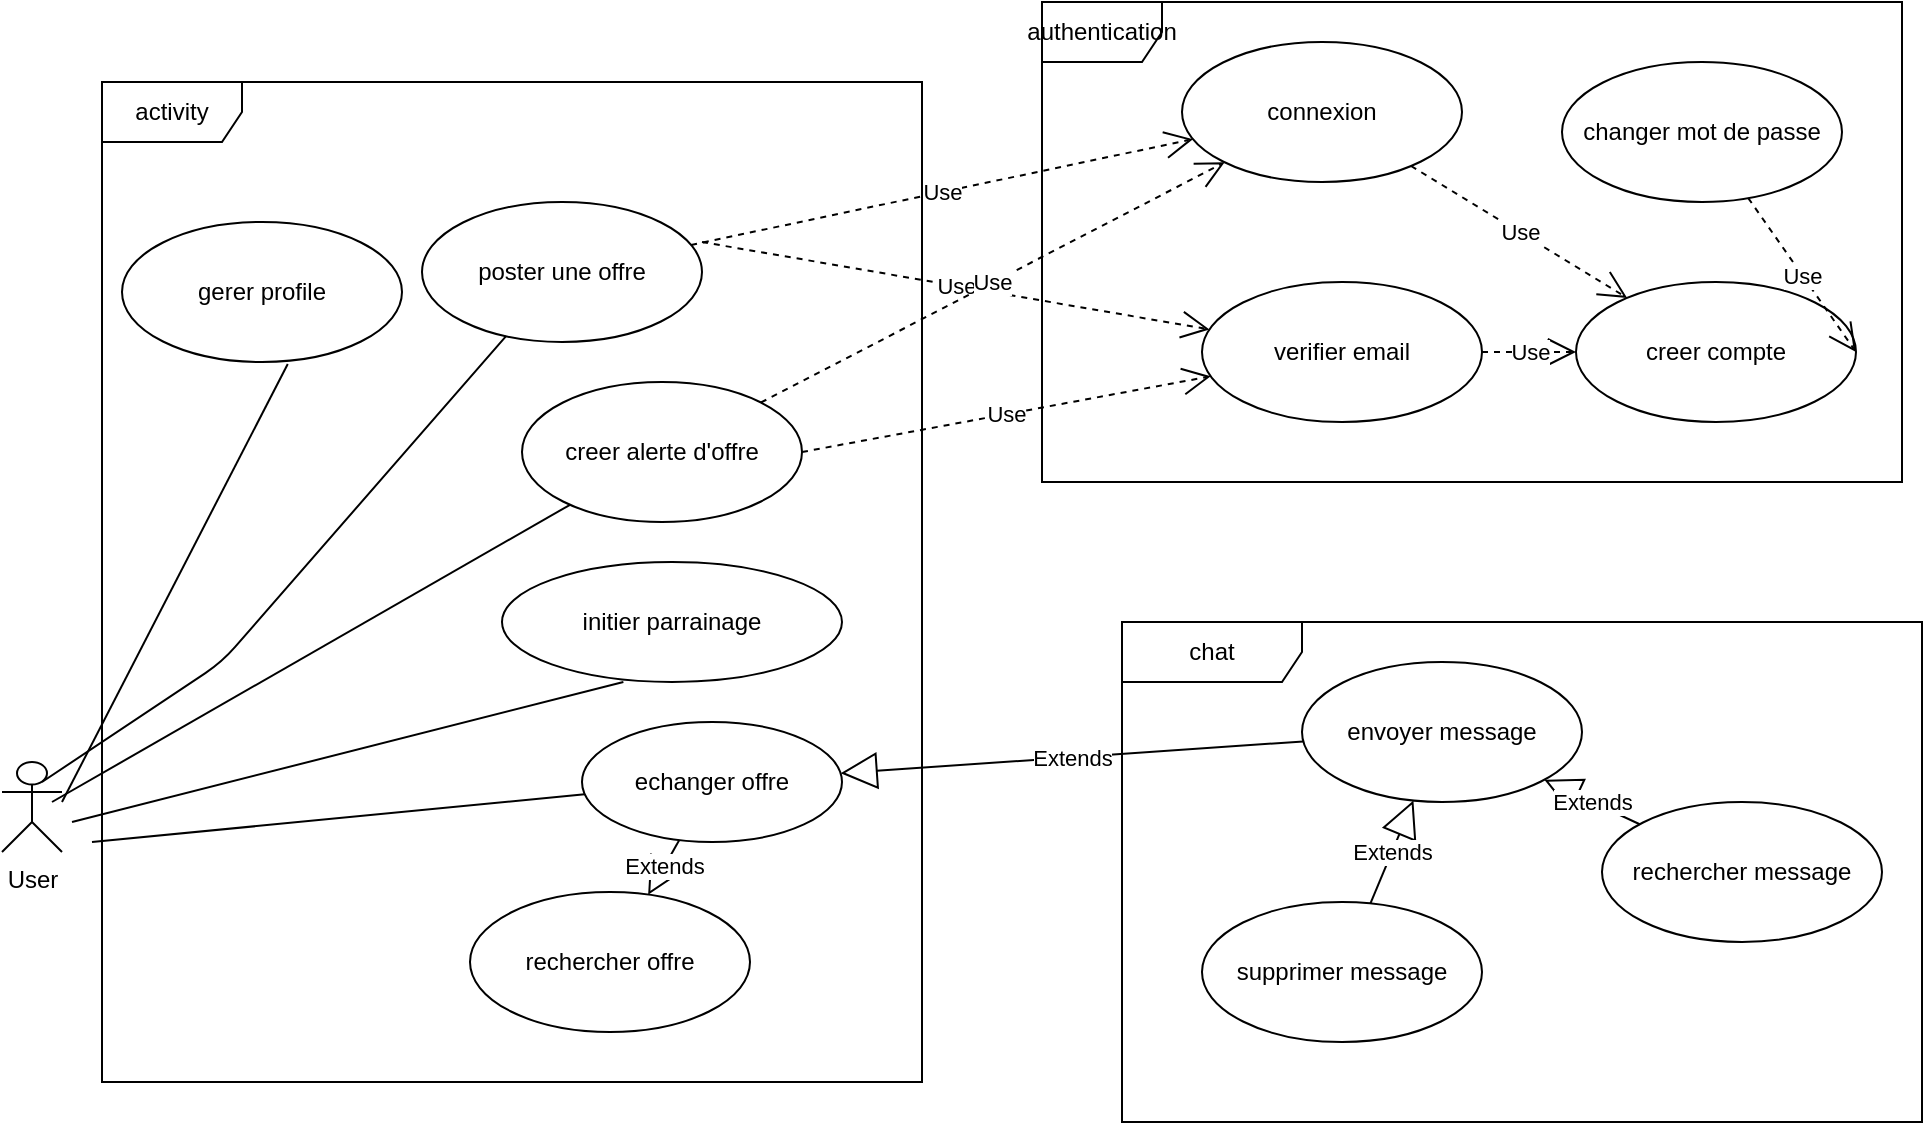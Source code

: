 <mxfile version="14.2.2" type="gitlab" pages="2">
  <diagram id="31cn8sJxo2LnZOZxLTl7" name="Page-1">
    <mxGraphModel dx="3181" dy="2397" grid="1" gridSize="10" guides="1" tooltips="1" connect="1" arrows="1" fold="1" page="1" pageScale="1" pageWidth="291" pageHeight="413" math="0" shadow="0">
      <root>
        <mxCell id="0" />
        <mxCell id="1" parent="0" />
        <mxCell id="iEsSIf3HNwrJCTN_U79i-29" value="chat" style="shape=umlFrame;whiteSpace=wrap;html=1;width=90;height=30;" parent="1" vertex="1">
          <mxGeometry x="970" y="20" width="400" height="250" as="geometry" />
        </mxCell>
        <mxCell id="iEsSIf3HNwrJCTN_U79i-30" value="authentication" style="shape=umlFrame;whiteSpace=wrap;html=1;" parent="1" vertex="1">
          <mxGeometry x="930" y="-290" width="430" height="240" as="geometry" />
        </mxCell>
        <mxCell id="iEsSIf3HNwrJCTN_U79i-31" value="activity" style="shape=umlFrame;whiteSpace=wrap;html=1;width=70;height=30;" parent="1" vertex="1">
          <mxGeometry x="460" y="-250" width="410" height="500" as="geometry" />
        </mxCell>
        <mxCell id="8GSgh4wZx7indwMNPTsy-1" value="User" style="shape=umlActor;verticalLabelPosition=bottom;verticalAlign=top;html=1;outlineConnect=0;" parent="1" vertex="1">
          <mxGeometry x="410" y="90" width="30" height="45" as="geometry" />
        </mxCell>
        <mxCell id="iEsSIf3HNwrJCTN_U79i-1" value="poster une offre" style="ellipse;whiteSpace=wrap;html=1;" parent="1" vertex="1">
          <mxGeometry x="620" y="-190" width="140" height="70" as="geometry" />
        </mxCell>
        <mxCell id="iEsSIf3HNwrJCTN_U79i-2" value="echanger offre" style="ellipse;whiteSpace=wrap;html=1;" parent="1" vertex="1">
          <mxGeometry x="700" y="70" width="130" height="60" as="geometry" />
        </mxCell>
        <mxCell id="iEsSIf3HNwrJCTN_U79i-3" value="rechercher offre" style="ellipse;whiteSpace=wrap;html=1;" parent="1" vertex="1">
          <mxGeometry x="644" y="155" width="140" height="70" as="geometry" />
        </mxCell>
        <mxCell id="iEsSIf3HNwrJCTN_U79i-4" value="Extends" style="endArrow=block;endSize=16;endFill=0;html=1;" parent="1" source="iEsSIf3HNwrJCTN_U79i-2" target="iEsSIf3HNwrJCTN_U79i-3" edge="1">
          <mxGeometry width="160" relative="1" as="geometry">
            <mxPoint x="590" y="230" as="sourcePoint" />
            <mxPoint x="750" y="230" as="targetPoint" />
          </mxGeometry>
        </mxCell>
        <mxCell id="iEsSIf3HNwrJCTN_U79i-5" value="envoyer message" style="ellipse;whiteSpace=wrap;html=1;" parent="1" vertex="1">
          <mxGeometry x="1060" y="40" width="140" height="70" as="geometry" />
        </mxCell>
        <mxCell id="iEsSIf3HNwrJCTN_U79i-6" value="supprimer message" style="ellipse;whiteSpace=wrap;html=1;" parent="1" vertex="1">
          <mxGeometry x="1010" y="160" width="140" height="70" as="geometry" />
        </mxCell>
        <mxCell id="iEsSIf3HNwrJCTN_U79i-7" value="rechercher message" style="ellipse;whiteSpace=wrap;html=1;" parent="1" vertex="1">
          <mxGeometry x="1210" y="110" width="140" height="70" as="geometry" />
        </mxCell>
        <mxCell id="iEsSIf3HNwrJCTN_U79i-8" value="Extends" style="endArrow=block;endSize=16;endFill=0;html=1;" parent="1" source="iEsSIf3HNwrJCTN_U79i-6" target="iEsSIf3HNwrJCTN_U79i-5" edge="1">
          <mxGeometry width="160" relative="1" as="geometry">
            <mxPoint x="590" y="170" as="sourcePoint" />
            <mxPoint x="750" y="170" as="targetPoint" />
          </mxGeometry>
        </mxCell>
        <mxCell id="iEsSIf3HNwrJCTN_U79i-9" value="Extends" style="endArrow=block;endSize=16;endFill=0;html=1;" parent="1" source="iEsSIf3HNwrJCTN_U79i-7" target="iEsSIf3HNwrJCTN_U79i-5" edge="1">
          <mxGeometry width="160" relative="1" as="geometry">
            <mxPoint x="864" y="190" as="sourcePoint" />
            <mxPoint x="864" y="130" as="targetPoint" />
          </mxGeometry>
        </mxCell>
        <mxCell id="iEsSIf3HNwrJCTN_U79i-10" value="Extends" style="endArrow=block;endSize=16;endFill=0;html=1;" parent="1" source="iEsSIf3HNwrJCTN_U79i-5" target="iEsSIf3HNwrJCTN_U79i-2" edge="1">
          <mxGeometry width="160" relative="1" as="geometry">
            <mxPoint x="590" y="170" as="sourcePoint" />
            <mxPoint x="750" y="170" as="targetPoint" />
          </mxGeometry>
        </mxCell>
        <mxCell id="iEsSIf3HNwrJCTN_U79i-11" value="creer compte" style="ellipse;whiteSpace=wrap;html=1;" parent="1" vertex="1">
          <mxGeometry x="1197" y="-150" width="140" height="70" as="geometry" />
        </mxCell>
        <mxCell id="iEsSIf3HNwrJCTN_U79i-12" value="connexion" style="ellipse;whiteSpace=wrap;html=1;" parent="1" vertex="1">
          <mxGeometry x="1000" y="-270" width="140" height="70" as="geometry" />
        </mxCell>
        <mxCell id="iEsSIf3HNwrJCTN_U79i-13" value="verifier email" style="ellipse;whiteSpace=wrap;html=1;" parent="1" vertex="1">
          <mxGeometry x="1010" y="-150" width="140" height="70" as="geometry" />
        </mxCell>
        <mxCell id="iEsSIf3HNwrJCTN_U79i-14" value="changer mot de passe" style="ellipse;whiteSpace=wrap;html=1;" parent="1" vertex="1">
          <mxGeometry x="1190" y="-260" width="140" height="70" as="geometry" />
        </mxCell>
        <mxCell id="iEsSIf3HNwrJCTN_U79i-15" value="Use" style="endArrow=open;endSize=12;dashed=1;html=1;" parent="1" source="iEsSIf3HNwrJCTN_U79i-13" target="iEsSIf3HNwrJCTN_U79i-11" edge="1">
          <mxGeometry width="160" relative="1" as="geometry">
            <mxPoint x="590" y="60" as="sourcePoint" />
            <mxPoint x="750" y="60" as="targetPoint" />
          </mxGeometry>
        </mxCell>
        <mxCell id="iEsSIf3HNwrJCTN_U79i-16" value="Use" style="endArrow=open;endSize=12;dashed=1;html=1;" parent="1" source="iEsSIf3HNwrJCTN_U79i-12" target="iEsSIf3HNwrJCTN_U79i-11" edge="1">
          <mxGeometry width="160" relative="1" as="geometry">
            <mxPoint x="909.415" y="-19.193" as="sourcePoint" />
            <mxPoint x="844.4" y="-50.711" as="targetPoint" />
          </mxGeometry>
        </mxCell>
        <mxCell id="iEsSIf3HNwrJCTN_U79i-17" value="Use" style="endArrow=open;endSize=12;dashed=1;html=1;entryX=1;entryY=0.5;entryDx=0;entryDy=0;" parent="1" source="iEsSIf3HNwrJCTN_U79i-14" target="iEsSIf3HNwrJCTN_U79i-11" edge="1">
          <mxGeometry width="160" relative="1" as="geometry">
            <mxPoint x="938.476" y="-123.75" as="sourcePoint" />
            <mxPoint x="854.4" y="-40.711" as="targetPoint" />
          </mxGeometry>
        </mxCell>
        <mxCell id="iEsSIf3HNwrJCTN_U79i-18" value="Use" style="endArrow=open;endSize=12;dashed=1;html=1;" parent="1" source="iEsSIf3HNwrJCTN_U79i-1" target="iEsSIf3HNwrJCTN_U79i-12" edge="1">
          <mxGeometry width="160" relative="1" as="geometry">
            <mxPoint x="590" y="-40" as="sourcePoint" />
            <mxPoint x="750" y="-40" as="targetPoint" />
          </mxGeometry>
        </mxCell>
        <mxCell id="iEsSIf3HNwrJCTN_U79i-19" value="Use" style="endArrow=open;endSize=12;dashed=1;html=1;exitX=1;exitY=0.286;exitDx=0;exitDy=0;exitPerimeter=0;" parent="1" source="iEsSIf3HNwrJCTN_U79i-1" target="iEsSIf3HNwrJCTN_U79i-13" edge="1">
          <mxGeometry width="160" relative="1" as="geometry">
            <mxPoint x="518.329" y="-57.006" as="sourcePoint" />
            <mxPoint x="621.57" y="-173.017" as="targetPoint" />
          </mxGeometry>
        </mxCell>
        <mxCell id="iEsSIf3HNwrJCTN_U79i-20" value="creer alerte d&#39;offre" style="ellipse;whiteSpace=wrap;html=1;" parent="1" vertex="1">
          <mxGeometry x="670" y="-100" width="140" height="70" as="geometry" />
        </mxCell>
        <mxCell id="iEsSIf3HNwrJCTN_U79i-21" value="Use" style="endArrow=open;endSize=12;dashed=1;html=1;exitX=1;exitY=0.5;exitDx=0;exitDy=0;" parent="1" source="iEsSIf3HNwrJCTN_U79i-20" target="iEsSIf3HNwrJCTN_U79i-13" edge="1">
          <mxGeometry width="160" relative="1" as="geometry">
            <mxPoint x="630" y="-40" as="sourcePoint" />
            <mxPoint x="750" y="-40" as="targetPoint" />
          </mxGeometry>
        </mxCell>
        <mxCell id="iEsSIf3HNwrJCTN_U79i-22" value="Use" style="endArrow=open;endSize=12;dashed=1;html=1;exitX=1;exitY=0;exitDx=0;exitDy=0;" parent="1" source="iEsSIf3HNwrJCTN_U79i-20" target="iEsSIf3HNwrJCTN_U79i-12" edge="1">
          <mxGeometry width="160" relative="1" as="geometry">
            <mxPoint x="600" y="-30" as="sourcePoint" />
            <mxPoint x="746.664" y="-92.332" as="targetPoint" />
          </mxGeometry>
        </mxCell>
        <mxCell id="iEsSIf3HNwrJCTN_U79i-24" value="" style="endArrow=none;html=1;exitX=0.5;exitY=0;exitDx=0;exitDy=0;exitPerimeter=0;" parent="1" target="iEsSIf3HNwrJCTN_U79i-20" edge="1">
          <mxGeometry width="50" height="50" relative="1" as="geometry">
            <mxPoint x="435" y="110" as="sourcePoint" />
            <mxPoint x="550" y="50" as="targetPoint" />
          </mxGeometry>
        </mxCell>
        <mxCell id="iEsSIf3HNwrJCTN_U79i-25" value="" style="endArrow=none;html=1;" parent="1" target="iEsSIf3HNwrJCTN_U79i-1" edge="1">
          <mxGeometry width="50" height="50" relative="1" as="geometry">
            <mxPoint x="430" y="100" as="sourcePoint" />
            <mxPoint x="516.767" y="18.016" as="targetPoint" />
            <Array as="points">
              <mxPoint x="520" y="40" />
            </Array>
          </mxGeometry>
        </mxCell>
        <mxCell id="iEsSIf3HNwrJCTN_U79i-26" value="" style="endArrow=none;html=1;exitX=0.5;exitY=0;exitDx=0;exitDy=0;exitPerimeter=0;" parent="1" target="iEsSIf3HNwrJCTN_U79i-2" edge="1">
          <mxGeometry width="50" height="50" relative="1" as="geometry">
            <mxPoint x="455" y="130" as="sourcePoint" />
            <mxPoint x="467.942" y="-90.015" as="targetPoint" />
          </mxGeometry>
        </mxCell>
        <mxCell id="wRsKCiRsCAKMiMHmvKu_-1" value="initier parrainage" style="ellipse;whiteSpace=wrap;html=1;" vertex="1" parent="1">
          <mxGeometry x="660" y="-10" width="170" height="60" as="geometry" />
        </mxCell>
        <mxCell id="wRsKCiRsCAKMiMHmvKu_-2" value="" style="endArrow=none;html=1;exitX=0.5;exitY=0;exitDx=0;exitDy=0;exitPerimeter=0;entryX=0.357;entryY=1;entryDx=0;entryDy=0;entryPerimeter=0;" edge="1" parent="1" target="wRsKCiRsCAKMiMHmvKu_-1">
          <mxGeometry width="50" height="50" relative="1" as="geometry">
            <mxPoint x="445" y="120" as="sourcePoint" />
            <mxPoint x="704.012" y="-28.613" as="targetPoint" />
          </mxGeometry>
        </mxCell>
        <mxCell id="wRsKCiRsCAKMiMHmvKu_-3" value="gerer profile" style="ellipse;whiteSpace=wrap;html=1;" vertex="1" parent="1">
          <mxGeometry x="470" y="-180" width="140" height="70" as="geometry" />
        </mxCell>
        <mxCell id="wRsKCiRsCAKMiMHmvKu_-4" value="" style="endArrow=none;html=1;entryX=0.592;entryY=1.014;entryDx=0;entryDy=0;entryPerimeter=0;" edge="1" parent="1" target="wRsKCiRsCAKMiMHmvKu_-3">
          <mxGeometry width="50" height="50" relative="1" as="geometry">
            <mxPoint x="440" y="110" as="sourcePoint" />
            <mxPoint x="668.136" y="-113.836" as="targetPoint" />
          </mxGeometry>
        </mxCell>
      </root>
    </mxGraphModel>
  </diagram>
  <diagram id="jWzmkYTxirftH9taYTOI" name="Page-2">
    <mxGraphModel dx="893" dy="496" grid="1" gridSize="10" guides="1" tooltips="1" connect="1" arrows="1" fold="1" page="1" pageScale="1" pageWidth="827" pageHeight="1169" math="0" shadow="0">
      <root>
        <mxCell id="b3FkeZFk4ixrGaQLPnSb-0" />
        <mxCell id="b3FkeZFk4ixrGaQLPnSb-1" parent="b3FkeZFk4ixrGaQLPnSb-0" />
        <mxCell id="b3FkeZFk4ixrGaQLPnSb-2" value="Actor" style="shape=umlActor;verticalLabelPosition=bottom;verticalAlign=top;html=1;" vertex="1" parent="b3FkeZFk4ixrGaQLPnSb-1">
          <mxGeometry x="70" y="330" width="30" height="60" as="geometry" />
        </mxCell>
        <mxCell id="b3FkeZFk4ixrGaQLPnSb-4" value="create account" style="ellipse;whiteSpace=wrap;html=1;" vertex="1" parent="b3FkeZFk4ixrGaQLPnSb-1">
          <mxGeometry x="260" y="340" width="140" height="70" as="geometry" />
        </mxCell>
        <mxCell id="b3FkeZFk4ixrGaQLPnSb-6" value="login" style="ellipse;whiteSpace=wrap;html=1;" vertex="1" parent="b3FkeZFk4ixrGaQLPnSb-1">
          <mxGeometry x="540" y="260" width="140" height="70" as="geometry" />
        </mxCell>
        <mxCell id="b3FkeZFk4ixrGaQLPnSb-7" value="verify email" style="ellipse;whiteSpace=wrap;html=1;" vertex="1" parent="b3FkeZFk4ixrGaQLPnSb-1">
          <mxGeometry x="560" y="410" width="140" height="70" as="geometry" />
        </mxCell>
        <mxCell id="b3FkeZFk4ixrGaQLPnSb-8" value="change password" style="ellipse;whiteSpace=wrap;html=1;" vertex="1" parent="b3FkeZFk4ixrGaQLPnSb-1">
          <mxGeometry x="450" y="470" width="140" height="70" as="geometry" />
        </mxCell>
        <mxCell id="b3FkeZFk4ixrGaQLPnSb-11" value="Use" style="endArrow=open;endSize=12;dashed=1;html=1;" edge="1" parent="b3FkeZFk4ixrGaQLPnSb-1" source="b3FkeZFk4ixrGaQLPnSb-6" target="b3FkeZFk4ixrGaQLPnSb-4">
          <mxGeometry width="160" relative="1" as="geometry">
            <mxPoint x="330" y="360" as="sourcePoint" />
            <mxPoint x="490" y="360" as="targetPoint" />
          </mxGeometry>
        </mxCell>
        <mxCell id="b3FkeZFk4ixrGaQLPnSb-12" value="Use" style="endArrow=open;endSize=12;dashed=1;html=1;entryX=1;entryY=1;entryDx=0;entryDy=0;" edge="1" parent="b3FkeZFk4ixrGaQLPnSb-1" source="b3FkeZFk4ixrGaQLPnSb-7" target="b3FkeZFk4ixrGaQLPnSb-4">
          <mxGeometry width="160" relative="1" as="geometry">
            <mxPoint x="563.529" y="384.317" as="sourcePoint" />
            <mxPoint x="376.448" y="315.698" as="targetPoint" />
          </mxGeometry>
        </mxCell>
      </root>
    </mxGraphModel>
  </diagram>
</mxfile>
